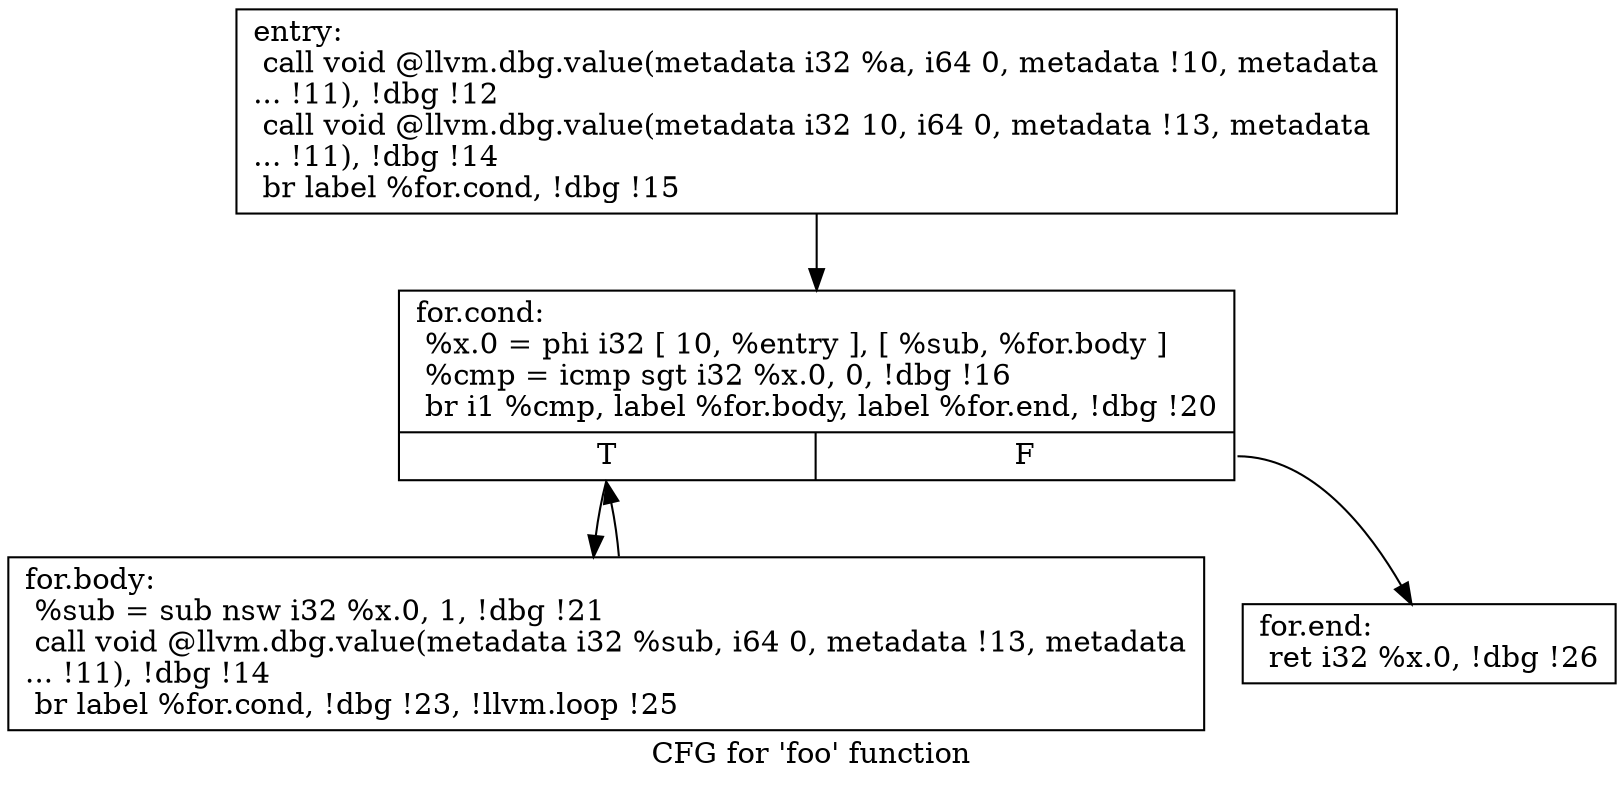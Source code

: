 digraph "CFG for 'foo' function" {
	label="CFG for 'foo' function";

	Node0x5cc7640 [shape=record,label="{entry:\l  call void @llvm.dbg.value(metadata i32 %a, i64 0, metadata !10, metadata\l... !11), !dbg !12\l  call void @llvm.dbg.value(metadata i32 10, i64 0, metadata !13, metadata\l... !11), !dbg !14\l  br label %for.cond, !dbg !15\l}"];
	Node0x5cc7640 -> Node0x5ccbf20;
	Node0x5ccbf20 [shape=record,label="{for.cond:                                         \l  %x.0 = phi i32 [ 10, %entry ], [ %sub, %for.body ]\l  %cmp = icmp sgt i32 %x.0, 0, !dbg !16\l  br i1 %cmp, label %for.body, label %for.end, !dbg !20\l|{<s0>T|<s1>F}}"];
	Node0x5ccbf20:s0 -> Node0x5ccc200;
	Node0x5ccbf20:s1 -> Node0x5ccc5c0;
	Node0x5ccc200 [shape=record,label="{for.body:                                         \l  %sub = sub nsw i32 %x.0, 1, !dbg !21\l  call void @llvm.dbg.value(metadata i32 %sub, i64 0, metadata !13, metadata\l... !11), !dbg !14\l  br label %for.cond, !dbg !23, !llvm.loop !25\l}"];
	Node0x5ccc200 -> Node0x5ccbf20;
	Node0x5ccc5c0 [shape=record,label="{for.end:                                          \l  ret i32 %x.0, !dbg !26\l}"];
}
